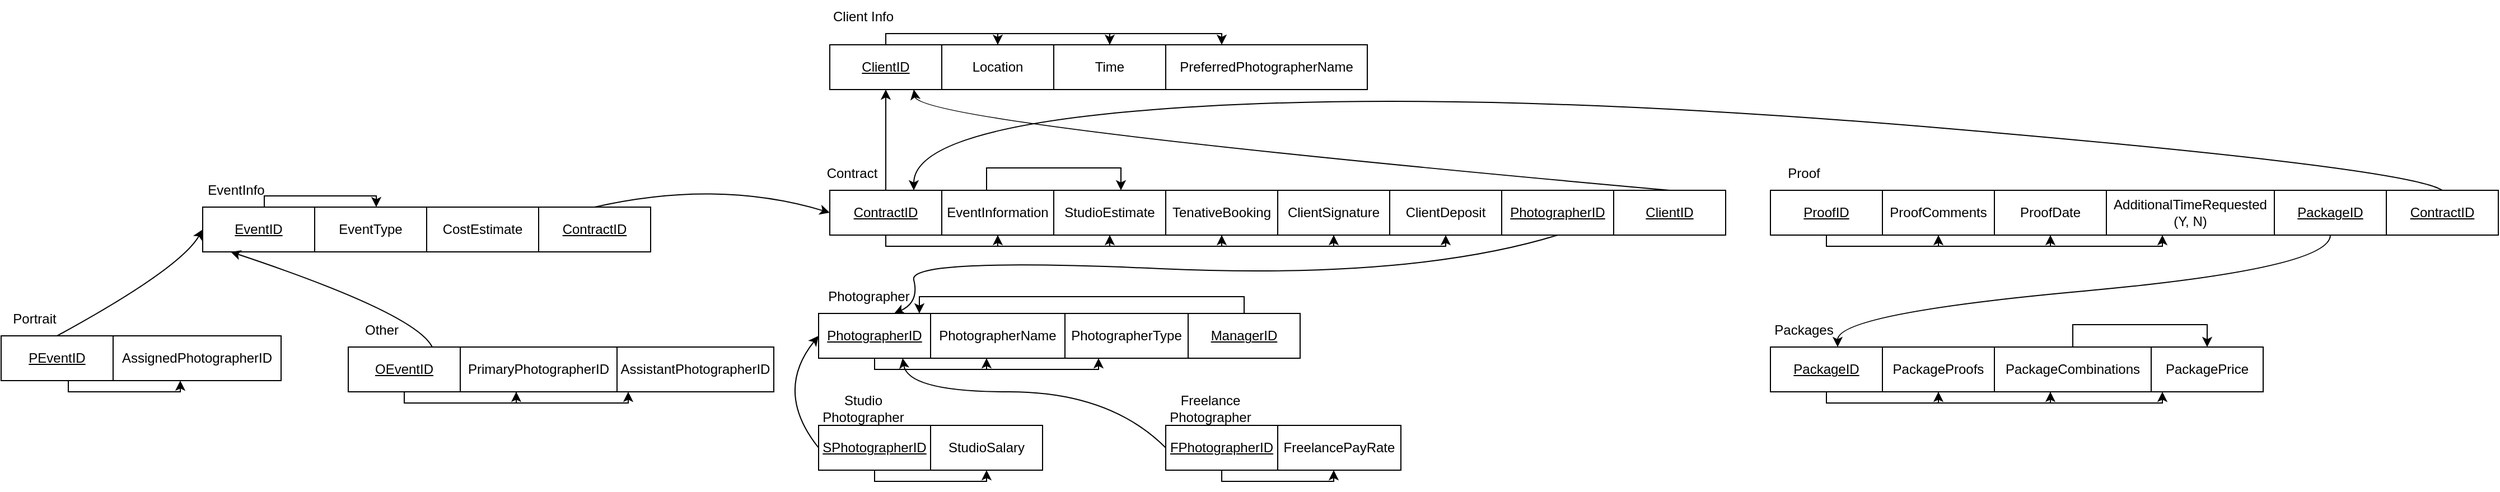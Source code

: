 <mxfile version="22.0.8" type="device">
  <diagram name="Page-1" id="db_XjK4pLIqtkasbYhOx">
    <mxGraphModel dx="1843" dy="1688" grid="1" gridSize="10" guides="1" tooltips="1" connect="1" arrows="1" fold="1" page="1" pageScale="1" pageWidth="850" pageHeight="1100" math="0" shadow="0">
      <root>
        <mxCell id="0" />
        <mxCell id="1" parent="0" />
        <mxCell id="WcKLVdplw3EM36Qb4ZVR-1" value="&lt;u&gt;ClientID&lt;/u&gt;" style="whiteSpace=wrap;html=1;align=center;" parent="1" vertex="1">
          <mxGeometry x="30" y="20" width="100" height="40" as="geometry" />
        </mxCell>
        <mxCell id="WcKLVdplw3EM36Qb4ZVR-2" value="Location" style="whiteSpace=wrap;html=1;align=center;" parent="1" vertex="1">
          <mxGeometry x="130" y="20" width="100" height="40" as="geometry" />
        </mxCell>
        <mxCell id="WcKLVdplw3EM36Qb4ZVR-3" value="Time" style="whiteSpace=wrap;html=1;align=center;" parent="1" vertex="1">
          <mxGeometry x="230" y="20" width="100" height="40" as="geometry" />
        </mxCell>
        <mxCell id="WcKLVdplw3EM36Qb4ZVR-4" value="PreferredPhotographerName" style="whiteSpace=wrap;html=1;align=center;" parent="1" vertex="1">
          <mxGeometry x="330" y="20" width="180" height="40" as="geometry" />
        </mxCell>
        <mxCell id="WcKLVdplw3EM36Qb4ZVR-6" value="Client Info" style="text;html=1;strokeColor=none;fillColor=none;align=center;verticalAlign=middle;whiteSpace=wrap;rounded=0;" parent="1" vertex="1">
          <mxGeometry x="30" y="-20" width="60" height="30" as="geometry" />
        </mxCell>
        <mxCell id="WcKLVdplw3EM36Qb4ZVR-7" value="&lt;u&gt;ContractID&lt;/u&gt;" style="whiteSpace=wrap;html=1;align=center;" parent="1" vertex="1">
          <mxGeometry x="30" y="150" width="100" height="40" as="geometry" />
        </mxCell>
        <mxCell id="WcKLVdplw3EM36Qb4ZVR-8" value="&lt;u&gt;PhotographerID&lt;/u&gt;" style="whiteSpace=wrap;html=1;align=center;" parent="1" vertex="1">
          <mxGeometry x="630" y="150" width="100" height="40" as="geometry" />
        </mxCell>
        <mxCell id="WcKLVdplw3EM36Qb4ZVR-9" value="EventInformation" style="whiteSpace=wrap;html=1;align=center;" parent="1" vertex="1">
          <mxGeometry x="130" y="150" width="100" height="40" as="geometry" />
        </mxCell>
        <mxCell id="WcKLVdplw3EM36Qb4ZVR-10" value="StudioEstimate" style="whiteSpace=wrap;html=1;align=center;" parent="1" vertex="1">
          <mxGeometry x="230" y="150" width="100" height="40" as="geometry" />
        </mxCell>
        <mxCell id="WcKLVdplw3EM36Qb4ZVR-11" value="TenativeBooking" style="whiteSpace=wrap;html=1;align=center;" parent="1" vertex="1">
          <mxGeometry x="330" y="150" width="100" height="40" as="geometry" />
        </mxCell>
        <mxCell id="WcKLVdplw3EM36Qb4ZVR-12" value="ClientSignature" style="whiteSpace=wrap;html=1;align=center;" parent="1" vertex="1">
          <mxGeometry x="430" y="150" width="100" height="40" as="geometry" />
        </mxCell>
        <mxCell id="WcKLVdplw3EM36Qb4ZVR-13" value="ClientDeposit" style="whiteSpace=wrap;html=1;align=center;" parent="1" vertex="1">
          <mxGeometry x="530" y="150" width="100" height="40" as="geometry" />
        </mxCell>
        <mxCell id="WcKLVdplw3EM36Qb4ZVR-14" value="Contract" style="text;html=1;strokeColor=none;fillColor=none;align=center;verticalAlign=middle;whiteSpace=wrap;rounded=0;" parent="1" vertex="1">
          <mxGeometry x="20" y="120" width="60" height="30" as="geometry" />
        </mxCell>
        <mxCell id="WcKLVdplw3EM36Qb4ZVR-15" value="&lt;u&gt;PhotographerID&lt;/u&gt;" style="whiteSpace=wrap;html=1;align=center;" parent="1" vertex="1">
          <mxGeometry x="20" y="260" width="100" height="40" as="geometry" />
        </mxCell>
        <mxCell id="WcKLVdplw3EM36Qb4ZVR-16" value="PhotographerName" style="whiteSpace=wrap;html=1;align=center;" parent="1" vertex="1">
          <mxGeometry x="120" y="260" width="120" height="40" as="geometry" />
        </mxCell>
        <mxCell id="WcKLVdplw3EM36Qb4ZVR-17" value="PhotographerType" style="whiteSpace=wrap;html=1;align=center;" parent="1" vertex="1">
          <mxGeometry x="240" y="260" width="110" height="40" as="geometry" />
        </mxCell>
        <mxCell id="WcKLVdplw3EM36Qb4ZVR-18" value="&lt;u&gt;ManagerID&lt;/u&gt;" style="whiteSpace=wrap;html=1;align=center;" parent="1" vertex="1">
          <mxGeometry x="350" y="260" width="100" height="40" as="geometry" />
        </mxCell>
        <mxCell id="WcKLVdplw3EM36Qb4ZVR-19" value="Photographer" style="text;html=1;strokeColor=none;fillColor=none;align=center;verticalAlign=middle;whiteSpace=wrap;rounded=0;" parent="1" vertex="1">
          <mxGeometry x="20" y="230" width="90" height="30" as="geometry" />
        </mxCell>
        <mxCell id="WcKLVdplw3EM36Qb4ZVR-20" value="&lt;u style=&quot;border-color: var(--border-color);&quot;&gt;SPhotographerID&lt;/u&gt;" style="whiteSpace=wrap;html=1;align=center;" parent="1" vertex="1">
          <mxGeometry x="20" y="360" width="100" height="40" as="geometry" />
        </mxCell>
        <mxCell id="WcKLVdplw3EM36Qb4ZVR-21" value="StudioSalary" style="whiteSpace=wrap;html=1;align=center;" parent="1" vertex="1">
          <mxGeometry x="120" y="360" width="100" height="40" as="geometry" />
        </mxCell>
        <mxCell id="WcKLVdplw3EM36Qb4ZVR-22" value="Studio Photographer" style="text;html=1;strokeColor=none;fillColor=none;align=center;verticalAlign=middle;whiteSpace=wrap;rounded=0;" parent="1" vertex="1">
          <mxGeometry x="20" y="330" width="80" height="30" as="geometry" />
        </mxCell>
        <mxCell id="WcKLVdplw3EM36Qb4ZVR-23" value="&lt;u style=&quot;border-color: var(--border-color);&quot;&gt;FPhotographerID&lt;/u&gt;" style="whiteSpace=wrap;html=1;align=center;" parent="1" vertex="1">
          <mxGeometry x="330" y="360" width="100" height="40" as="geometry" />
        </mxCell>
        <mxCell id="WcKLVdplw3EM36Qb4ZVR-24" value="FreelancePayRate" style="whiteSpace=wrap;html=1;align=center;" parent="1" vertex="1">
          <mxGeometry x="430" y="360" width="110" height="40" as="geometry" />
        </mxCell>
        <mxCell id="WcKLVdplw3EM36Qb4ZVR-25" value="Freelance Photographer" style="text;html=1;strokeColor=none;fillColor=none;align=center;verticalAlign=middle;whiteSpace=wrap;rounded=0;" parent="1" vertex="1">
          <mxGeometry x="330" y="330" width="80" height="30" as="geometry" />
        </mxCell>
        <mxCell id="WcKLVdplw3EM36Qb4ZVR-26" value="&lt;u&gt;EventID&lt;/u&gt;" style="whiteSpace=wrap;html=1;align=center;" parent="1" vertex="1">
          <mxGeometry x="-530" y="165" width="100" height="40" as="geometry" />
        </mxCell>
        <mxCell id="WcKLVdplw3EM36Qb4ZVR-27" value="CostEstimate" style="whiteSpace=wrap;html=1;align=center;" parent="1" vertex="1">
          <mxGeometry x="-330" y="165" width="100" height="40" as="geometry" />
        </mxCell>
        <mxCell id="WcKLVdplw3EM36Qb4ZVR-28" value="EventType" style="whiteSpace=wrap;html=1;align=center;" parent="1" vertex="1">
          <mxGeometry x="-430" y="165" width="100" height="40" as="geometry" />
        </mxCell>
        <mxCell id="WcKLVdplw3EM36Qb4ZVR-29" value="&lt;u style=&quot;border-color: var(--border-color);&quot;&gt;PEventID&lt;/u&gt;" style="whiteSpace=wrap;html=1;align=center;" parent="1" vertex="1">
          <mxGeometry x="-710" y="280" width="100" height="40" as="geometry" />
        </mxCell>
        <mxCell id="WcKLVdplw3EM36Qb4ZVR-30" value="AssignedPhotographerID" style="whiteSpace=wrap;html=1;align=center;" parent="1" vertex="1">
          <mxGeometry x="-610" y="280" width="150" height="40" as="geometry" />
        </mxCell>
        <mxCell id="WcKLVdplw3EM36Qb4ZVR-31" value="EventInfo" style="text;html=1;strokeColor=none;fillColor=none;align=center;verticalAlign=middle;whiteSpace=wrap;rounded=0;" parent="1" vertex="1">
          <mxGeometry x="-530" y="135" width="60" height="30" as="geometry" />
        </mxCell>
        <mxCell id="WcKLVdplw3EM36Qb4ZVR-32" value="Portrait" style="text;html=1;strokeColor=none;fillColor=none;align=center;verticalAlign=middle;whiteSpace=wrap;rounded=0;" parent="1" vertex="1">
          <mxGeometry x="-710" y="250" width="60" height="30" as="geometry" />
        </mxCell>
        <mxCell id="WcKLVdplw3EM36Qb4ZVR-33" value="&lt;u&gt;OEventID&lt;/u&gt;" style="whiteSpace=wrap;html=1;align=center;" parent="1" vertex="1">
          <mxGeometry x="-400" y="290" width="100" height="40" as="geometry" />
        </mxCell>
        <mxCell id="WcKLVdplw3EM36Qb4ZVR-34" value="PrimaryPhotographerID" style="whiteSpace=wrap;html=1;align=center;" parent="1" vertex="1">
          <mxGeometry x="-300" y="290" width="140" height="40" as="geometry" />
        </mxCell>
        <mxCell id="WcKLVdplw3EM36Qb4ZVR-35" value="AssistantPhotographerID" style="whiteSpace=wrap;html=1;align=center;" parent="1" vertex="1">
          <mxGeometry x="-160" y="290" width="140" height="40" as="geometry" />
        </mxCell>
        <mxCell id="WcKLVdplw3EM36Qb4ZVR-36" value="Other" style="text;html=1;strokeColor=none;fillColor=none;align=center;verticalAlign=middle;whiteSpace=wrap;rounded=0;" parent="1" vertex="1">
          <mxGeometry x="-400" y="260" width="60" height="30" as="geometry" />
        </mxCell>
        <mxCell id="WcKLVdplw3EM36Qb4ZVR-37" value="&lt;u&gt;ProofID&lt;/u&gt;" style="whiteSpace=wrap;html=1;align=center;" parent="1" vertex="1">
          <mxGeometry x="870" y="150" width="100" height="40" as="geometry" />
        </mxCell>
        <mxCell id="WcKLVdplw3EM36Qb4ZVR-38" value="ProofComments" style="whiteSpace=wrap;html=1;align=center;" parent="1" vertex="1">
          <mxGeometry x="970" y="150" width="100" height="40" as="geometry" />
        </mxCell>
        <mxCell id="WcKLVdplw3EM36Qb4ZVR-39" value="ProofDate" style="whiteSpace=wrap;html=1;align=center;" parent="1" vertex="1">
          <mxGeometry x="1070" y="150" width="100" height="40" as="geometry" />
        </mxCell>
        <mxCell id="WcKLVdplw3EM36Qb4ZVR-40" value="AdditionalTimeRequested (Y, N)" style="whiteSpace=wrap;html=1;align=center;" parent="1" vertex="1">
          <mxGeometry x="1170" y="150" width="150" height="40" as="geometry" />
        </mxCell>
        <mxCell id="WcKLVdplw3EM36Qb4ZVR-41" value="&lt;u&gt;PackageID&lt;/u&gt;" style="whiteSpace=wrap;html=1;align=center;" parent="1" vertex="1">
          <mxGeometry x="870" y="290" width="100" height="40" as="geometry" />
        </mxCell>
        <mxCell id="WcKLVdplw3EM36Qb4ZVR-42" value="Proof" style="text;html=1;strokeColor=none;fillColor=none;align=center;verticalAlign=middle;whiteSpace=wrap;rounded=0;" parent="1" vertex="1">
          <mxGeometry x="870" y="120" width="60" height="30" as="geometry" />
        </mxCell>
        <mxCell id="WcKLVdplw3EM36Qb4ZVR-43" value="PackagePrice" style="whiteSpace=wrap;html=1;align=center;" parent="1" vertex="1">
          <mxGeometry x="1210" y="290" width="100" height="40" as="geometry" />
        </mxCell>
        <mxCell id="WcKLVdplw3EM36Qb4ZVR-44" value="PackageCombinations" style="whiteSpace=wrap;html=1;align=center;" parent="1" vertex="1">
          <mxGeometry x="1070" y="290" width="140" height="40" as="geometry" />
        </mxCell>
        <mxCell id="WcKLVdplw3EM36Qb4ZVR-45" value="PackageProofs" style="whiteSpace=wrap;html=1;align=center;" parent="1" vertex="1">
          <mxGeometry x="970" y="290" width="100" height="40" as="geometry" />
        </mxCell>
        <mxCell id="WcKLVdplw3EM36Qb4ZVR-46" value="Packages" style="text;html=1;strokeColor=none;fillColor=none;align=center;verticalAlign=middle;whiteSpace=wrap;rounded=0;" parent="1" vertex="1">
          <mxGeometry x="870" y="260" width="60" height="30" as="geometry" />
        </mxCell>
        <mxCell id="WcKLVdplw3EM36Qb4ZVR-47" value="" style="curved=1;endArrow=classic;html=1;rounded=0;exitX=0.5;exitY=0;exitDx=0;exitDy=0;entryX=0;entryY=0.5;entryDx=0;entryDy=0;" parent="1" source="WcKLVdplw3EM36Qb4ZVR-29" target="WcKLVdplw3EM36Qb4ZVR-26" edge="1">
          <mxGeometry width="50" height="50" relative="1" as="geometry">
            <mxPoint x="-620" y="250" as="sourcePoint" />
            <mxPoint x="-570" y="200" as="targetPoint" />
            <Array as="points">
              <mxPoint x="-550" y="220" />
            </Array>
          </mxGeometry>
        </mxCell>
        <mxCell id="WcKLVdplw3EM36Qb4ZVR-48" value="" style="curved=1;endArrow=classic;html=1;rounded=0;exitX=0.75;exitY=0;exitDx=0;exitDy=0;entryX=0.25;entryY=1;entryDx=0;entryDy=0;" parent="1" source="WcKLVdplw3EM36Qb4ZVR-33" target="WcKLVdplw3EM36Qb4ZVR-26" edge="1">
          <mxGeometry width="50" height="50" relative="1" as="geometry">
            <mxPoint x="-520" y="430" as="sourcePoint" />
            <mxPoint x="-470" y="380" as="targetPoint" />
            <Array as="points">
              <mxPoint x="-340" y="260" />
            </Array>
          </mxGeometry>
        </mxCell>
        <mxCell id="WcKLVdplw3EM36Qb4ZVR-50" value="" style="curved=1;endArrow=classic;html=1;rounded=0;exitX=0;exitY=0.5;exitDx=0;exitDy=0;entryX=0.75;entryY=1;entryDx=0;entryDy=0;" parent="1" source="WcKLVdplw3EM36Qb4ZVR-23" target="WcKLVdplw3EM36Qb4ZVR-15" edge="1">
          <mxGeometry width="50" height="50" relative="1" as="geometry">
            <mxPoint x="250" y="510" as="sourcePoint" />
            <mxPoint x="300" y="460" as="targetPoint" />
            <Array as="points">
              <mxPoint x="280" y="330" />
              <mxPoint x="100" y="330" />
            </Array>
          </mxGeometry>
        </mxCell>
        <mxCell id="WcKLVdplw3EM36Qb4ZVR-51" value="" style="curved=1;endArrow=classic;html=1;rounded=0;exitX=0;exitY=0.5;exitDx=0;exitDy=0;entryX=0;entryY=0.5;entryDx=0;entryDy=0;" parent="1" source="WcKLVdplw3EM36Qb4ZVR-20" target="WcKLVdplw3EM36Qb4ZVR-15" edge="1">
          <mxGeometry width="50" height="50" relative="1" as="geometry">
            <mxPoint x="-60" y="430" as="sourcePoint" />
            <mxPoint x="-10" y="380" as="targetPoint" />
            <Array as="points">
              <mxPoint x="-20" y="330" />
            </Array>
          </mxGeometry>
        </mxCell>
        <mxCell id="WcKLVdplw3EM36Qb4ZVR-52" value="" style="curved=1;endArrow=classic;html=1;rounded=0;exitX=0.5;exitY=0;exitDx=0;exitDy=0;entryX=0.5;entryY=1;entryDx=0;entryDy=0;" parent="1" source="WcKLVdplw3EM36Qb4ZVR-7" target="WcKLVdplw3EM36Qb4ZVR-1" edge="1">
          <mxGeometry width="50" height="50" relative="1" as="geometry">
            <mxPoint x="240" y="110" as="sourcePoint" />
            <mxPoint x="290" y="60" as="targetPoint" />
          </mxGeometry>
        </mxCell>
        <mxCell id="WcKLVdplw3EM36Qb4ZVR-54" value="&lt;u style=&quot;border-color: var(--border-color);&quot;&gt;PackageID&lt;/u&gt;" style="whiteSpace=wrap;html=1;align=center;" parent="1" vertex="1">
          <mxGeometry x="1320" y="150" width="100" height="40" as="geometry" />
        </mxCell>
        <mxCell id="WcKLVdplw3EM36Qb4ZVR-55" value="" style="curved=1;endArrow=classic;html=1;rounded=0;exitX=0.5;exitY=1;exitDx=0;exitDy=0;entryX=1;entryY=1;entryDx=0;entryDy=0;" parent="1" source="WcKLVdplw3EM36Qb4ZVR-54" target="WcKLVdplw3EM36Qb4ZVR-46" edge="1">
          <mxGeometry width="50" height="50" relative="1" as="geometry">
            <mxPoint x="1000" y="290" as="sourcePoint" />
            <mxPoint x="1050" y="240" as="targetPoint" />
            <Array as="points">
              <mxPoint x="1370" y="220" />
              <mxPoint x="930" y="260" />
            </Array>
          </mxGeometry>
        </mxCell>
        <mxCell id="WcKLVdplw3EM36Qb4ZVR-56" value="&lt;u style=&quot;border-color: var(--border-color);&quot;&gt;ContractID&lt;/u&gt;" style="whiteSpace=wrap;html=1;align=center;" parent="1" vertex="1">
          <mxGeometry x="1420" y="150" width="100" height="40" as="geometry" />
        </mxCell>
        <mxCell id="WcKLVdplw3EM36Qb4ZVR-58" value="" style="curved=1;endArrow=classic;html=1;rounded=0;exitX=0.5;exitY=0;exitDx=0;exitDy=0;entryX=0.75;entryY=0;entryDx=0;entryDy=0;" parent="1" source="WcKLVdplw3EM36Qb4ZVR-56" target="WcKLVdplw3EM36Qb4ZVR-7" edge="1">
          <mxGeometry width="50" height="50" relative="1" as="geometry">
            <mxPoint x="1150" y="290" as="sourcePoint" />
            <mxPoint x="1200" y="240" as="targetPoint" />
            <Array as="points">
              <mxPoint x="1440" y="130" />
              <mxPoint x="620" y="60" />
              <mxPoint x="105" y="90" />
            </Array>
          </mxGeometry>
        </mxCell>
        <mxCell id="WcKLVdplw3EM36Qb4ZVR-62" value="" style="endArrow=none;html=1;rounded=0;entryX=0.5;entryY=0;entryDx=0;entryDy=0;exitX=1;exitY=1;exitDx=0;exitDy=0;startArrow=classic;startFill=1;" parent="1" source="WcKLVdplw3EM36Qb4ZVR-19" target="WcKLVdplw3EM36Qb4ZVR-18" edge="1">
          <mxGeometry relative="1" as="geometry">
            <mxPoint x="260" y="200" as="sourcePoint" />
            <mxPoint x="420" y="200" as="targetPoint" />
            <Array as="points">
              <mxPoint x="110" y="245" />
              <mxPoint x="400" y="245" />
            </Array>
          </mxGeometry>
        </mxCell>
        <mxCell id="WcKLVdplw3EM36Qb4ZVR-65" value="&lt;u style=&quot;border-color: var(--border-color);&quot;&gt;ContractID&lt;/u&gt;" style="whiteSpace=wrap;html=1;align=center;" parent="1" vertex="1">
          <mxGeometry x="-230" y="165" width="100" height="40" as="geometry" />
        </mxCell>
        <mxCell id="WcKLVdplw3EM36Qb4ZVR-67" value="" style="curved=1;endArrow=classic;html=1;rounded=0;exitX=0.5;exitY=0;exitDx=0;exitDy=0;entryX=0;entryY=0.5;entryDx=0;entryDy=0;" parent="1" source="WcKLVdplw3EM36Qb4ZVR-65" target="WcKLVdplw3EM36Qb4ZVR-7" edge="1">
          <mxGeometry width="50" height="50" relative="1" as="geometry">
            <mxPoint x="-130" y="100" as="sourcePoint" />
            <mxPoint x="-80" y="50" as="targetPoint" />
            <Array as="points">
              <mxPoint x="-70" y="140" />
            </Array>
          </mxGeometry>
        </mxCell>
        <mxCell id="WcKLVdplw3EM36Qb4ZVR-69" value="" style="endArrow=classic;html=1;rounded=0;exitX=0.5;exitY=0;exitDx=0;exitDy=0;entryX=0.5;entryY=0;entryDx=0;entryDy=0;endFill=1;" parent="1" source="WcKLVdplw3EM36Qb4ZVR-1" target="WcKLVdplw3EM36Qb4ZVR-2" edge="1">
          <mxGeometry relative="1" as="geometry">
            <mxPoint x="190" y="-20" as="sourcePoint" />
            <mxPoint x="350" y="-20" as="targetPoint" />
            <Array as="points">
              <mxPoint x="80" y="10" />
              <mxPoint x="180" y="10" />
            </Array>
          </mxGeometry>
        </mxCell>
        <mxCell id="WcKLVdplw3EM36Qb4ZVR-70" value="" style="endArrow=classic;html=1;rounded=0;exitX=0.5;exitY=0;exitDx=0;exitDy=0;entryX=0.5;entryY=0;entryDx=0;entryDy=0;endFill=1;" parent="1" edge="1">
          <mxGeometry relative="1" as="geometry">
            <mxPoint x="180" y="20" as="sourcePoint" />
            <mxPoint x="280" y="20" as="targetPoint" />
            <Array as="points">
              <mxPoint x="180" y="10" />
              <mxPoint x="280" y="10" />
            </Array>
          </mxGeometry>
        </mxCell>
        <mxCell id="WcKLVdplw3EM36Qb4ZVR-71" value="" style="endArrow=classic;html=1;rounded=0;exitX=0.5;exitY=0;exitDx=0;exitDy=0;entryX=0.5;entryY=0;entryDx=0;entryDy=0;endFill=1;" parent="1" edge="1">
          <mxGeometry relative="1" as="geometry">
            <mxPoint x="280" y="20" as="sourcePoint" />
            <mxPoint x="380" y="20" as="targetPoint" />
            <Array as="points">
              <mxPoint x="280" y="10" />
              <mxPoint x="380" y="10" />
            </Array>
          </mxGeometry>
        </mxCell>
        <mxCell id="WcKLVdplw3EM36Qb4ZVR-72" value="" style="endArrow=classic;html=1;rounded=0;exitX=0.5;exitY=1;exitDx=0;exitDy=0;endFill=1;entryX=0.5;entryY=1;entryDx=0;entryDy=0;" parent="1" source="WcKLVdplw3EM36Qb4ZVR-7" target="WcKLVdplw3EM36Qb4ZVR-9" edge="1">
          <mxGeometry relative="1" as="geometry">
            <mxPoint x="210" y="130" as="sourcePoint" />
            <mxPoint x="200" y="220" as="targetPoint" />
            <Array as="points">
              <mxPoint x="80" y="200" />
              <mxPoint x="180" y="200" />
            </Array>
          </mxGeometry>
        </mxCell>
        <mxCell id="WcKLVdplw3EM36Qb4ZVR-73" value="" style="endArrow=classic;html=1;rounded=0;exitX=0.5;exitY=1;exitDx=0;exitDy=0;entryX=0.5;entryY=1;entryDx=0;entryDy=0;endFill=1;" parent="1" edge="1">
          <mxGeometry relative="1" as="geometry">
            <mxPoint x="180" y="190" as="sourcePoint" />
            <mxPoint x="280" y="190" as="targetPoint" />
            <Array as="points">
              <mxPoint x="180" y="200" />
              <mxPoint x="280" y="200" />
            </Array>
          </mxGeometry>
        </mxCell>
        <mxCell id="WcKLVdplw3EM36Qb4ZVR-74" value="" style="endArrow=classic;html=1;rounded=0;exitX=0.5;exitY=1;exitDx=0;exitDy=0;entryX=0.5;entryY=1;entryDx=0;entryDy=0;endFill=1;" parent="1" edge="1">
          <mxGeometry relative="1" as="geometry">
            <mxPoint x="280" y="190" as="sourcePoint" />
            <mxPoint x="380" y="190" as="targetPoint" />
            <Array as="points">
              <mxPoint x="280" y="200" />
              <mxPoint x="380" y="200" />
            </Array>
          </mxGeometry>
        </mxCell>
        <mxCell id="WcKLVdplw3EM36Qb4ZVR-75" value="" style="endArrow=classic;html=1;rounded=0;exitX=0.5;exitY=1;exitDx=0;exitDy=0;entryX=0.5;entryY=1;entryDx=0;entryDy=0;endFill=1;" parent="1" edge="1">
          <mxGeometry relative="1" as="geometry">
            <mxPoint x="380" y="190" as="sourcePoint" />
            <mxPoint x="480" y="190" as="targetPoint" />
            <Array as="points">
              <mxPoint x="380" y="200" />
              <mxPoint x="480" y="200" />
            </Array>
          </mxGeometry>
        </mxCell>
        <mxCell id="WcKLVdplw3EM36Qb4ZVR-76" value="" style="endArrow=classic;html=1;rounded=0;exitX=0.5;exitY=1;exitDx=0;exitDy=0;entryX=0.5;entryY=1;entryDx=0;entryDy=0;endFill=1;" parent="1" edge="1">
          <mxGeometry relative="1" as="geometry">
            <mxPoint x="480" y="190" as="sourcePoint" />
            <mxPoint x="580" y="190" as="targetPoint" />
            <Array as="points">
              <mxPoint x="480" y="200" />
              <mxPoint x="580" y="200" />
            </Array>
          </mxGeometry>
        </mxCell>
        <mxCell id="WcKLVdplw3EM36Qb4ZVR-78" value="" style="endArrow=classic;html=1;rounded=0;exitX=0.5;exitY=1;exitDx=0;exitDy=0;entryX=0.5;entryY=1;entryDx=0;entryDy=0;endFill=1;" parent="1" edge="1">
          <mxGeometry relative="1" as="geometry">
            <mxPoint x="70" y="300" as="sourcePoint" />
            <mxPoint x="170" y="300" as="targetPoint" />
            <Array as="points">
              <mxPoint x="70" y="310" />
              <mxPoint x="170" y="310" />
            </Array>
          </mxGeometry>
        </mxCell>
        <mxCell id="WcKLVdplw3EM36Qb4ZVR-80" value="" style="endArrow=classic;html=1;rounded=0;exitX=0.5;exitY=1;exitDx=0;exitDy=0;entryX=0.5;entryY=1;entryDx=0;entryDy=0;endFill=1;" parent="1" edge="1">
          <mxGeometry relative="1" as="geometry">
            <mxPoint x="170" y="300" as="sourcePoint" />
            <mxPoint x="270" y="300" as="targetPoint" />
            <Array as="points">
              <mxPoint x="170" y="310" />
              <mxPoint x="270" y="310" />
            </Array>
          </mxGeometry>
        </mxCell>
        <mxCell id="WcKLVdplw3EM36Qb4ZVR-81" value="" style="endArrow=classic;html=1;rounded=0;exitX=0.5;exitY=1;exitDx=0;exitDy=0;entryX=0.5;entryY=1;entryDx=0;entryDy=0;endFill=1;" parent="1" edge="1">
          <mxGeometry relative="1" as="geometry">
            <mxPoint x="70" y="400" as="sourcePoint" />
            <mxPoint x="170" y="400" as="targetPoint" />
            <Array as="points">
              <mxPoint x="70" y="410" />
              <mxPoint x="170" y="410" />
            </Array>
          </mxGeometry>
        </mxCell>
        <mxCell id="WcKLVdplw3EM36Qb4ZVR-82" value="" style="endArrow=classic;html=1;rounded=0;exitX=0.5;exitY=1;exitDx=0;exitDy=0;entryX=0.5;entryY=1;entryDx=0;entryDy=0;endFill=1;" parent="1" edge="1">
          <mxGeometry relative="1" as="geometry">
            <mxPoint x="380" y="400" as="sourcePoint" />
            <mxPoint x="480" y="400" as="targetPoint" />
            <Array as="points">
              <mxPoint x="380" y="410" />
              <mxPoint x="480" y="410" />
            </Array>
          </mxGeometry>
        </mxCell>
        <mxCell id="WcKLVdplw3EM36Qb4ZVR-83" value="" style="endArrow=classic;html=1;rounded=0;exitX=0.5;exitY=0;exitDx=0;exitDy=0;entryX=0.5;entryY=0;entryDx=0;entryDy=0;endFill=1;" parent="1" edge="1">
          <mxGeometry relative="1" as="geometry">
            <mxPoint x="-475" y="165" as="sourcePoint" />
            <mxPoint x="-375" y="165" as="targetPoint" />
            <Array as="points">
              <mxPoint x="-475" y="155" />
              <mxPoint x="-375" y="155" />
            </Array>
          </mxGeometry>
        </mxCell>
        <mxCell id="WcKLVdplw3EM36Qb4ZVR-85" value="" style="endArrow=classic;html=1;rounded=0;exitX=0.5;exitY=1;exitDx=0;exitDy=0;entryX=0.5;entryY=1;entryDx=0;entryDy=0;endFill=1;" parent="1" edge="1">
          <mxGeometry relative="1" as="geometry">
            <mxPoint x="-350" y="330" as="sourcePoint" />
            <mxPoint x="-250" y="330" as="targetPoint" />
            <Array as="points">
              <mxPoint x="-350" y="340" />
              <mxPoint x="-250" y="340" />
            </Array>
          </mxGeometry>
        </mxCell>
        <mxCell id="WcKLVdplw3EM36Qb4ZVR-86" value="" style="endArrow=classic;html=1;rounded=0;exitX=0.5;exitY=1;exitDx=0;exitDy=0;entryX=0.5;entryY=1;entryDx=0;entryDy=0;endFill=1;" parent="1" edge="1">
          <mxGeometry relative="1" as="geometry">
            <mxPoint x="-250" y="330" as="sourcePoint" />
            <mxPoint x="-150" y="330" as="targetPoint" />
            <Array as="points">
              <mxPoint x="-250" y="340" />
              <mxPoint x="-150" y="340" />
            </Array>
          </mxGeometry>
        </mxCell>
        <mxCell id="WcKLVdplw3EM36Qb4ZVR-87" value="" style="endArrow=classic;html=1;rounded=0;exitX=0.5;exitY=1;exitDx=0;exitDy=0;entryX=0.5;entryY=1;entryDx=0;entryDy=0;endFill=1;" parent="1" edge="1">
          <mxGeometry relative="1" as="geometry">
            <mxPoint x="-650" y="320" as="sourcePoint" />
            <mxPoint x="-550" y="320" as="targetPoint" />
            <Array as="points">
              <mxPoint x="-650" y="330" />
              <mxPoint x="-550" y="330" />
            </Array>
          </mxGeometry>
        </mxCell>
        <mxCell id="WcKLVdplw3EM36Qb4ZVR-88" value="" style="endArrow=classic;html=1;rounded=0;exitX=0.5;exitY=1;exitDx=0;exitDy=0;entryX=0.5;entryY=1;entryDx=0;entryDy=0;endFill=1;" parent="1" edge="1">
          <mxGeometry relative="1" as="geometry">
            <mxPoint x="920" y="190" as="sourcePoint" />
            <mxPoint x="1020" y="190" as="targetPoint" />
            <Array as="points">
              <mxPoint x="920" y="200" />
              <mxPoint x="1020" y="200" />
            </Array>
          </mxGeometry>
        </mxCell>
        <mxCell id="WcKLVdplw3EM36Qb4ZVR-89" value="" style="endArrow=classic;html=1;rounded=0;exitX=0.5;exitY=1;exitDx=0;exitDy=0;entryX=0.5;entryY=1;entryDx=0;entryDy=0;endFill=1;" parent="1" edge="1">
          <mxGeometry relative="1" as="geometry">
            <mxPoint x="1020" y="190" as="sourcePoint" />
            <mxPoint x="1120" y="190" as="targetPoint" />
            <Array as="points">
              <mxPoint x="1020" y="200" />
              <mxPoint x="1120" y="200" />
            </Array>
          </mxGeometry>
        </mxCell>
        <mxCell id="WcKLVdplw3EM36Qb4ZVR-90" value="" style="endArrow=classic;html=1;rounded=0;exitX=0.5;exitY=1;exitDx=0;exitDy=0;entryX=0.5;entryY=1;entryDx=0;entryDy=0;endFill=1;" parent="1" edge="1">
          <mxGeometry relative="1" as="geometry">
            <mxPoint x="1120" y="190" as="sourcePoint" />
            <mxPoint x="1220" y="190" as="targetPoint" />
            <Array as="points">
              <mxPoint x="1120" y="200" />
              <mxPoint x="1220" y="200" />
            </Array>
          </mxGeometry>
        </mxCell>
        <mxCell id="WcKLVdplw3EM36Qb4ZVR-91" value="" style="endArrow=classic;html=1;rounded=0;exitX=0.5;exitY=1;exitDx=0;exitDy=0;entryX=0.5;entryY=1;entryDx=0;entryDy=0;endFill=1;" parent="1" edge="1">
          <mxGeometry relative="1" as="geometry">
            <mxPoint x="920" y="330" as="sourcePoint" />
            <mxPoint x="1020" y="330" as="targetPoint" />
            <Array as="points">
              <mxPoint x="920" y="340" />
              <mxPoint x="1020" y="340" />
            </Array>
          </mxGeometry>
        </mxCell>
        <mxCell id="WcKLVdplw3EM36Qb4ZVR-92" value="" style="endArrow=classic;html=1;rounded=0;exitX=0.5;exitY=1;exitDx=0;exitDy=0;entryX=0.5;entryY=1;entryDx=0;entryDy=0;endFill=1;" parent="1" edge="1">
          <mxGeometry relative="1" as="geometry">
            <mxPoint x="1020" y="330" as="sourcePoint" />
            <mxPoint x="1120" y="330" as="targetPoint" />
            <Array as="points">
              <mxPoint x="1020" y="340" />
              <mxPoint x="1120" y="340" />
            </Array>
          </mxGeometry>
        </mxCell>
        <mxCell id="WcKLVdplw3EM36Qb4ZVR-96" value="" style="endArrow=classic;html=1;rounded=0;entryX=0.5;entryY=0;entryDx=0;entryDy=0;exitX=0.5;exitY=0;exitDx=0;exitDy=0;startArrow=none;startFill=0;endFill=1;" parent="1" edge="1">
          <mxGeometry relative="1" as="geometry">
            <mxPoint x="170" y="150" as="sourcePoint" />
            <mxPoint x="290" y="150" as="targetPoint" />
            <Array as="points">
              <mxPoint x="170" y="130" />
              <mxPoint x="290" y="130" />
            </Array>
          </mxGeometry>
        </mxCell>
        <mxCell id="adFHSOwjQYhhKsr_klcI-1" value="&lt;u&gt;ClientID&lt;/u&gt;" style="whiteSpace=wrap;html=1;align=center;" vertex="1" parent="1">
          <mxGeometry x="730" y="150" width="100" height="40" as="geometry" />
        </mxCell>
        <mxCell id="adFHSOwjQYhhKsr_klcI-2" value="" style="curved=1;endArrow=classic;html=1;rounded=0;exitX=0.5;exitY=1;exitDx=0;exitDy=0;entryX=0.75;entryY=1;entryDx=0;entryDy=0;" edge="1" parent="1" source="WcKLVdplw3EM36Qb4ZVR-8" target="WcKLVdplw3EM36Qb4ZVR-19">
          <mxGeometry width="50" height="50" relative="1" as="geometry">
            <mxPoint x="660" y="305" as="sourcePoint" />
            <mxPoint x="710" y="255" as="targetPoint" />
            <Array as="points">
              <mxPoint x="550" y="230" />
              <mxPoint x="100" y="210" />
              <mxPoint x="110" y="250" />
            </Array>
          </mxGeometry>
        </mxCell>
        <mxCell id="adFHSOwjQYhhKsr_klcI-3" value="" style="curved=1;endArrow=classic;html=1;rounded=0;exitX=0.5;exitY=0;exitDx=0;exitDy=0;entryX=0.75;entryY=1;entryDx=0;entryDy=0;" edge="1" parent="1" source="adFHSOwjQYhhKsr_klcI-1" target="WcKLVdplw3EM36Qb4ZVR-1">
          <mxGeometry width="50" height="50" relative="1" as="geometry">
            <mxPoint x="670" y="315" as="sourcePoint" />
            <mxPoint x="720" y="265" as="targetPoint" />
            <Array as="points">
              <mxPoint x="110" y="90" />
            </Array>
          </mxGeometry>
        </mxCell>
        <mxCell id="adFHSOwjQYhhKsr_klcI-5" value="" style="endArrow=classic;html=1;rounded=0;entryX=0.5;entryY=0;entryDx=0;entryDy=0;exitX=0.5;exitY=0;exitDx=0;exitDy=0;startArrow=none;startFill=0;endFill=1;" edge="1" parent="1">
          <mxGeometry relative="1" as="geometry">
            <mxPoint x="1140" y="290" as="sourcePoint" />
            <mxPoint x="1260" y="290" as="targetPoint" />
            <Array as="points">
              <mxPoint x="1140" y="270" />
              <mxPoint x="1260" y="270" />
            </Array>
          </mxGeometry>
        </mxCell>
        <mxCell id="adFHSOwjQYhhKsr_klcI-6" value="" style="endArrow=classic;html=1;rounded=0;exitX=0.5;exitY=1;exitDx=0;exitDy=0;entryX=0.5;entryY=1;entryDx=0;entryDy=0;endFill=1;" edge="1" parent="1">
          <mxGeometry relative="1" as="geometry">
            <mxPoint x="1120" y="330" as="sourcePoint" />
            <mxPoint x="1220" y="330" as="targetPoint" />
            <Array as="points">
              <mxPoint x="1120" y="340" />
              <mxPoint x="1220" y="340" />
            </Array>
          </mxGeometry>
        </mxCell>
      </root>
    </mxGraphModel>
  </diagram>
</mxfile>
